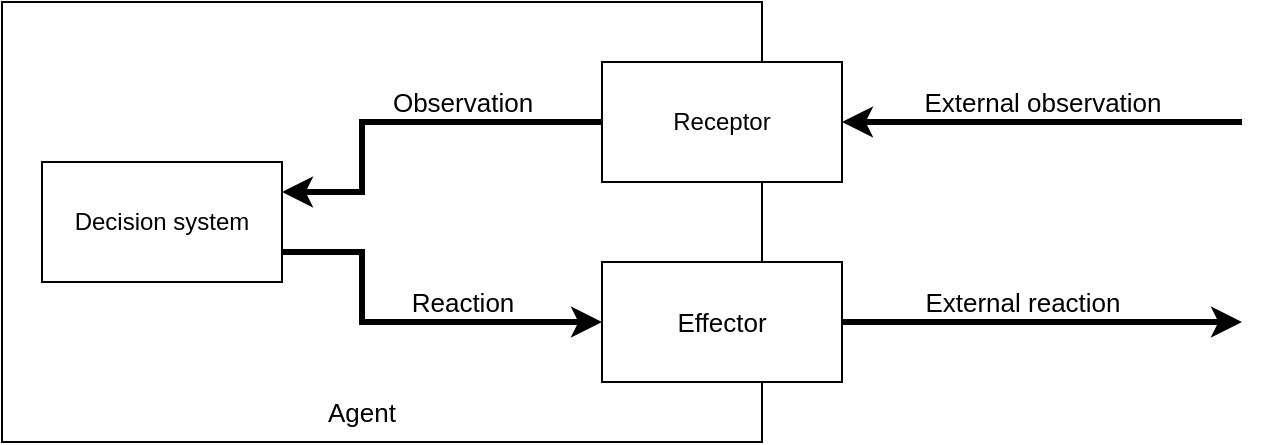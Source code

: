 <mxfile version="17.4.2" type="device"><diagram id="3F4GulqjoUTpPCaCAbnX" name="Strona-1"><mxGraphModel dx="1422" dy="865" grid="1" gridSize="10" guides="1" tooltips="1" connect="1" arrows="1" fold="1" page="1" pageScale="1" pageWidth="827" pageHeight="1169" math="0" shadow="0"><root><mxCell id="0"/><mxCell id="1" parent="0"/><mxCell id="-Cm-RpBGhtGaT8Ei_Ydu-8" value="" style="rounded=0;whiteSpace=wrap;html=1;fontSize=13;" parent="1" vertex="1"><mxGeometry x="60" y="80" width="380" height="220" as="geometry"/></mxCell><mxCell id="-Cm-RpBGhtGaT8Ei_Ydu-1" value="Decision system" style="rounded=0;whiteSpace=wrap;html=1;" parent="1" vertex="1"><mxGeometry x="80" y="160" width="120" height="60" as="geometry"/></mxCell><mxCell id="-Cm-RpBGhtGaT8Ei_Ydu-2" value="Receptor" style="rounded=0;whiteSpace=wrap;html=1;" parent="1" vertex="1"><mxGeometry x="360" y="110" width="120" height="60" as="geometry"/></mxCell><mxCell id="-Cm-RpBGhtGaT8Ei_Ydu-3" value="" style="endArrow=classic;html=1;rounded=0;exitX=0;exitY=0.5;exitDx=0;exitDy=0;entryX=1;entryY=0.25;entryDx=0;entryDy=0;strokeWidth=3;" parent="1" source="-Cm-RpBGhtGaT8Ei_Ydu-2" target="-Cm-RpBGhtGaT8Ei_Ydu-1" edge="1"><mxGeometry width="50" height="50" relative="1" as="geometry"><mxPoint x="250" y="140" as="sourcePoint"/><mxPoint x="300" y="90" as="targetPoint"/><Array as="points"><mxPoint x="240" y="140"/><mxPoint x="240" y="175"/></Array></mxGeometry></mxCell><mxCell id="-Cm-RpBGhtGaT8Ei_Ydu-4" value="&lt;span style=&quot;font-size: 13px&quot;&gt;Observation&lt;/span&gt;" style="edgeLabel;html=1;align=center;verticalAlign=middle;resizable=0;points=[];" parent="-Cm-RpBGhtGaT8Ei_Ydu-3" vertex="1" connectable="0"><mxGeometry x="-0.128" y="-1" relative="1" as="geometry"><mxPoint x="15" y="-9" as="offset"/></mxGeometry></mxCell><mxCell id="-Cm-RpBGhtGaT8Ei_Ydu-5" value="Effector" style="rounded=0;whiteSpace=wrap;html=1;fontSize=13;" parent="1" vertex="1"><mxGeometry x="360" y="210" width="120" height="60" as="geometry"/></mxCell><mxCell id="-Cm-RpBGhtGaT8Ei_Ydu-6" value="" style="endArrow=none;html=1;rounded=0;fontSize=13;strokeWidth=3;exitX=0;exitY=0.5;exitDx=0;exitDy=0;entryX=1;entryY=0.75;entryDx=0;entryDy=0;startArrow=classic;startFill=1;endFill=0;" parent="1" source="-Cm-RpBGhtGaT8Ei_Ydu-5" target="-Cm-RpBGhtGaT8Ei_Ydu-1" edge="1"><mxGeometry width="50" height="50" relative="1" as="geometry"><mxPoint x="230" y="290" as="sourcePoint"/><mxPoint x="280" y="240" as="targetPoint"/><Array as="points"><mxPoint x="240" y="240"/><mxPoint x="240" y="205"/></Array></mxGeometry></mxCell><mxCell id="-Cm-RpBGhtGaT8Ei_Ydu-7" value="Reaction" style="edgeLabel;html=1;align=center;verticalAlign=middle;resizable=0;points=[];fontSize=13;" parent="-Cm-RpBGhtGaT8Ei_Ydu-6" vertex="1" connectable="0"><mxGeometry x="-0.097" y="3" relative="1" as="geometry"><mxPoint x="18" y="-13" as="offset"/></mxGeometry></mxCell><mxCell id="-Cm-RpBGhtGaT8Ei_Ydu-9" value="Agent" style="text;html=1;strokeColor=none;fillColor=none;align=center;verticalAlign=middle;whiteSpace=wrap;rounded=0;fontSize=13;" parent="1" vertex="1"><mxGeometry x="210" y="270" width="60" height="30" as="geometry"/></mxCell><mxCell id="-Cm-RpBGhtGaT8Ei_Ydu-11" value="External observation" style="endArrow=classic;html=1;rounded=0;fontSize=13;strokeWidth=3;entryX=1;entryY=0.5;entryDx=0;entryDy=0;" parent="1" target="-Cm-RpBGhtGaT8Ei_Ydu-2" edge="1"><mxGeometry y="-10" width="50" height="50" relative="1" as="geometry"><mxPoint x="680" y="140" as="sourcePoint"/><mxPoint x="640" y="120" as="targetPoint"/><mxPoint as="offset"/></mxGeometry></mxCell><mxCell id="-Cm-RpBGhtGaT8Ei_Ydu-12" value="External reaction" style="endArrow=classic;html=1;rounded=0;fontSize=13;strokeWidth=3;exitX=1;exitY=0.5;exitDx=0;exitDy=0;" parent="1" source="-Cm-RpBGhtGaT8Ei_Ydu-5" edge="1"><mxGeometry x="-0.1" y="10" width="50" height="50" relative="1" as="geometry"><mxPoint x="570" y="270" as="sourcePoint"/><mxPoint x="680" y="240" as="targetPoint"/><mxPoint as="offset"/></mxGeometry></mxCell></root></mxGraphModel></diagram></mxfile>